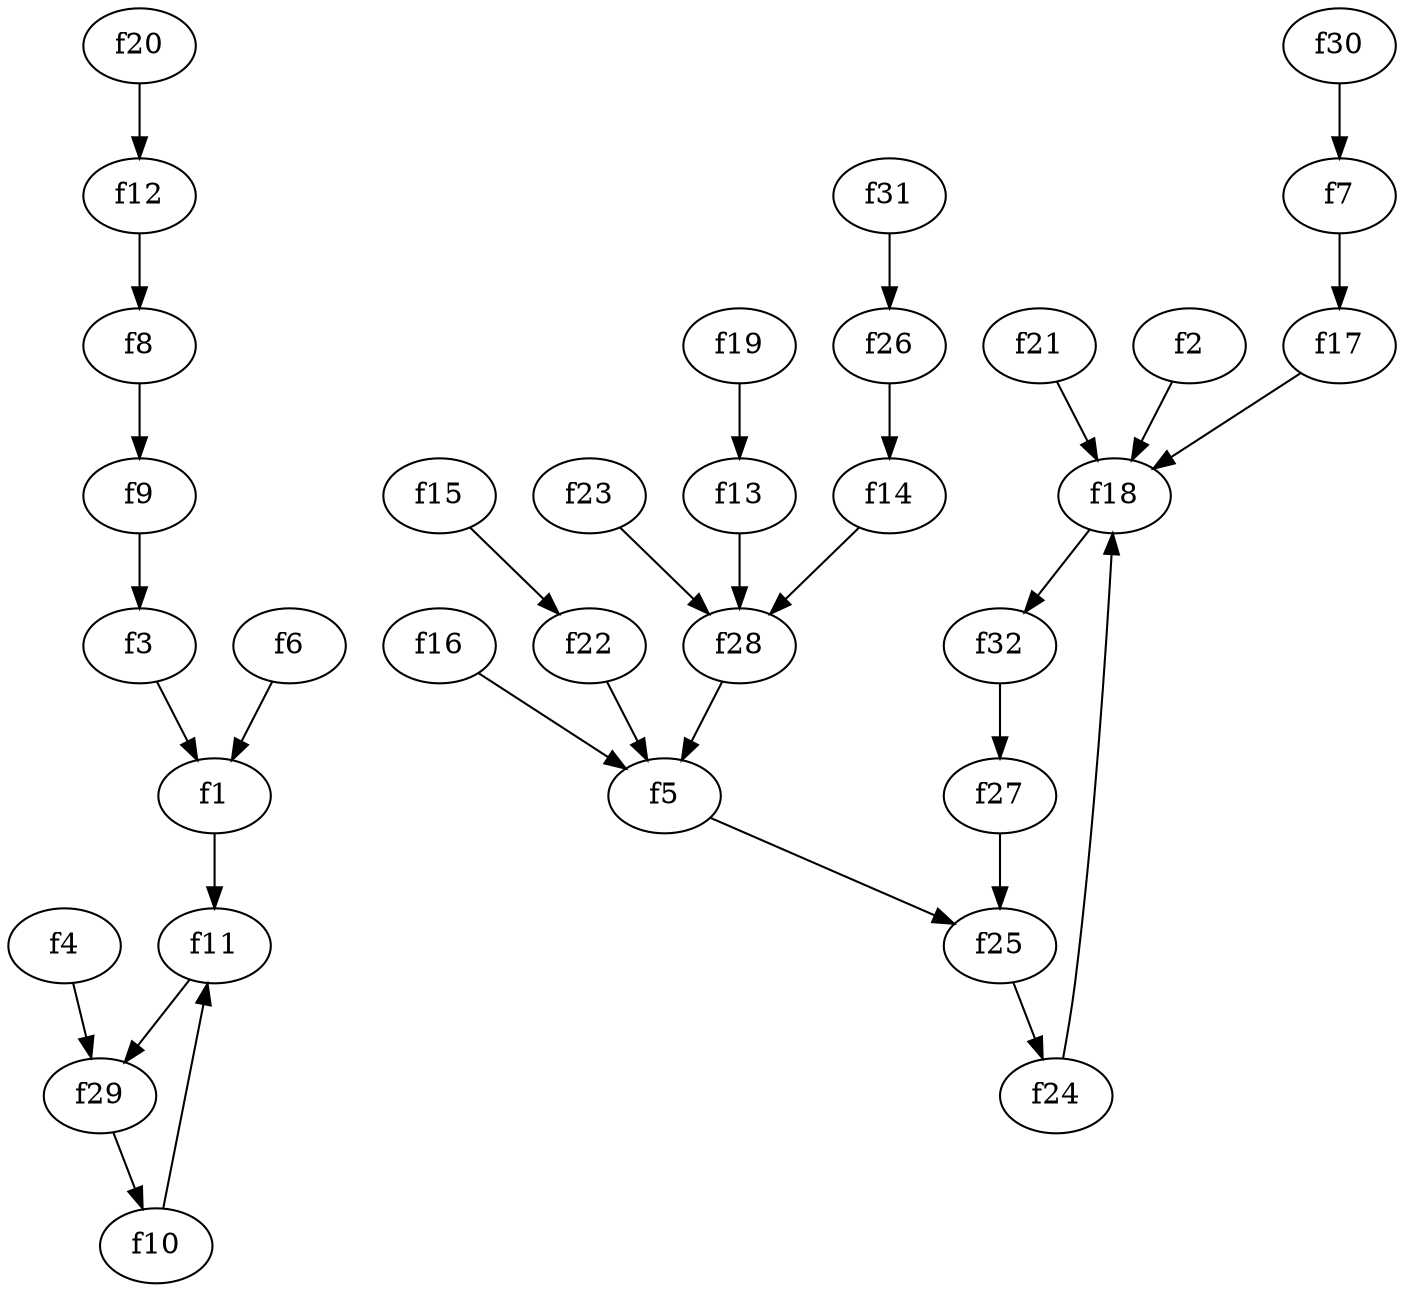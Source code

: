 strict digraph  {
f1;
f2;
f3;
f4;
f5;
f6;
f7;
f8;
f9;
f10;
f11;
f12;
f13;
f14;
f15;
f16;
f17;
f18;
f19;
f20;
f21;
f22;
f23;
f24;
f25;
f26;
f27;
f28;
f29;
f30;
f31;
f32;
f1 -> f11  [weight=2];
f2 -> f18  [weight=2];
f3 -> f1  [weight=2];
f4 -> f29  [weight=2];
f5 -> f25  [weight=2];
f6 -> f1  [weight=2];
f7 -> f17  [weight=2];
f8 -> f9  [weight=2];
f9 -> f3  [weight=2];
f10 -> f11  [weight=2];
f11 -> f29  [weight=2];
f12 -> f8  [weight=2];
f13 -> f28  [weight=2];
f14 -> f28  [weight=2];
f15 -> f22  [weight=2];
f16 -> f5  [weight=2];
f17 -> f18  [weight=2];
f18 -> f32  [weight=2];
f19 -> f13  [weight=2];
f20 -> f12  [weight=2];
f21 -> f18  [weight=2];
f22 -> f5  [weight=2];
f23 -> f28  [weight=2];
f24 -> f18  [weight=2];
f25 -> f24  [weight=2];
f26 -> f14  [weight=2];
f27 -> f25  [weight=2];
f28 -> f5  [weight=2];
f29 -> f10  [weight=2];
f30 -> f7  [weight=2];
f31 -> f26  [weight=2];
f32 -> f27  [weight=2];
}
